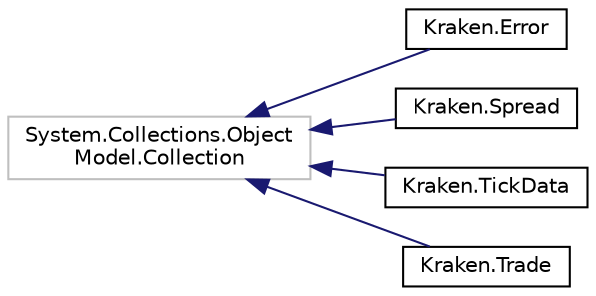 digraph "Graphical Class Hierarchy"
{
 // LATEX_PDF_SIZE
  edge [fontname="Helvetica",fontsize="10",labelfontname="Helvetica",labelfontsize="10"];
  node [fontname="Helvetica",fontsize="10",shape=record];
  rankdir="LR";
  Node0 [label="System.Collections.Object\lModel.Collection",height=0.2,width=0.4,color="grey75", fillcolor="white", style="filled",tooltip=" "];
  Node0 -> Node1 [dir="back",color="midnightblue",fontsize="10",style="solid",fontname="Helvetica"];
  Node1 [label="Kraken.Error",height=0.2,width=0.4,color="black", fillcolor="white", style="filled",URL="$class_kraken_1_1_error.html",tooltip=" "];
  Node0 -> Node2 [dir="back",color="midnightblue",fontsize="10",style="solid",fontname="Helvetica"];
  Node2 [label="Kraken.Spread",height=0.2,width=0.4,color="black", fillcolor="white", style="filled",URL="$class_kraken_1_1_spread.html",tooltip="Array of spread entries [int <time>, string <bid>, string <ask>]"];
  Node0 -> Node3 [dir="back",color="midnightblue",fontsize="10",style="solid",fontname="Helvetica"];
  Node3 [label="Kraken.TickData",height=0.2,width=0.4,color="black", fillcolor="white", style="filled",URL="$class_kraken_1_1_tick_data.html",tooltip="Array of tick data arrays [int <time>, string <open>, string <high>, string <low>,..."];
  Node0 -> Node4 [dir="back",color="midnightblue",fontsize="10",style="solid",fontname="Helvetica"];
  Node4 [label="Kraken.Trade",height=0.2,width=0.4,color="black", fillcolor="white", style="filled",URL="$class_kraken_1_1_trade.html",tooltip="Array of trade entries [<price>, <volume>, <time>, <buy/sell>, <market/limit>, <miscellaneous>]"];
}
